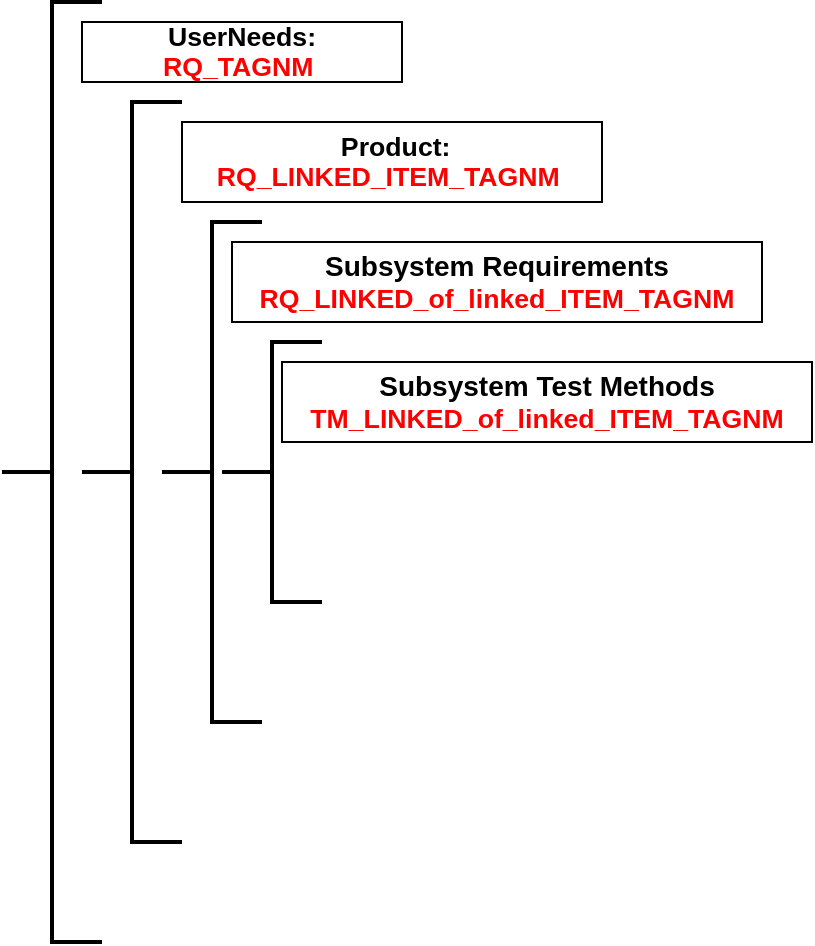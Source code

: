 <mxfile version="17.4.0" type="github">
  <diagram id="kBtVZpb1yjQXhwOXGq0u" name="Page-1">
    <mxGraphModel dx="1038" dy="1647" grid="1" gridSize="10" guides="1" tooltips="1" connect="1" arrows="1" fold="1" page="1" pageScale="1" pageWidth="850" pageHeight="1100" math="0" shadow="0">
      <root>
        <mxCell id="0" />
        <mxCell id="1" parent="0" />
        <mxCell id="b1GaItpG7e14GQJkUow8-6" value="" style="strokeWidth=2;html=1;shape=mxgraph.flowchart.annotation_2;align=left;labelPosition=right;pointerEvents=1;" parent="1" vertex="1">
          <mxGeometry x="350" y="-500" width="50" height="370" as="geometry" />
        </mxCell>
        <mxCell id="b1GaItpG7e14GQJkUow8-7" value="" style="strokeWidth=2;html=1;shape=mxgraph.flowchart.annotation_2;align=left;labelPosition=right;pointerEvents=1;" parent="1" vertex="1">
          <mxGeometry x="310" y="-550" width="50" height="470" as="geometry" />
        </mxCell>
        <mxCell id="b1GaItpG7e14GQJkUow8-11" value="&lt;b&gt;&lt;span style=&quot;font-size: 10.0pt ; line-height: 107% ; font-family: &amp;#34;calibri&amp;#34; , sans-serif&quot;&gt;UserNeeds:&lt;br&gt;&lt;span style=&quot;color: red&quot;&gt;RQ_TAGNM&amp;nbsp;&lt;/span&gt;&lt;/span&gt;&lt;/b&gt;" style="rounded=0;whiteSpace=wrap;html=1;" parent="1" vertex="1">
          <mxGeometry x="350" y="-540" width="160" height="30" as="geometry" />
        </mxCell>
        <mxCell id="b1GaItpG7e14GQJkUow8-13" value="&lt;b&gt;&lt;span style=&quot;font-size: 10.0pt ; line-height: 107% ; font-family: &amp;#34;calibri&amp;#34; , sans-serif&quot;&gt;&amp;nbsp; Product:&amp;nbsp;&lt;br&gt;&lt;/span&gt;&lt;span style=&quot;font-size: 10.0pt ; line-height: 107% ; font-family: &amp;#34;calibri&amp;#34; , sans-serif ; color: red&quot;&gt;RQ_LINKED_ITEM_TAGNM&lt;/span&gt;&lt;span style=&quot;font-size: 10.0pt ; line-height: 107% ; font-family: &amp;#34;calibri&amp;#34; , sans-serif ; color: red&quot;&gt;&amp;nbsp;&lt;/span&gt;&lt;/b&gt;" style="rounded=0;whiteSpace=wrap;html=1;" parent="1" vertex="1">
          <mxGeometry x="400" y="-490" width="210" height="40" as="geometry" />
        </mxCell>
        <mxCell id="b1GaItpG7e14GQJkUow8-14" value="" style="strokeWidth=2;html=1;shape=mxgraph.flowchart.annotation_2;align=left;labelPosition=right;pointerEvents=1;" parent="1" vertex="1">
          <mxGeometry x="390" y="-440" width="50" height="250" as="geometry" />
        </mxCell>
        <mxCell id="b1GaItpG7e14GQJkUow8-15" value="&lt;b&gt;&lt;span style=&quot;font-size: 10.5pt ; line-height: 107% ; font-family: &amp;#34;arial&amp;#34; , sans-serif&quot;&gt;Subsystem Requirements&lt;br&gt;&lt;/span&gt;&lt;/b&gt;&lt;b&gt;&lt;span style=&quot;font-size: 10pt ; line-height: 14.267px ; font-family: &amp;#34;calibri&amp;#34; , sans-serif ; color: red&quot;&gt;RQ_LINKED_of_linked_ITEM_TAGNM&lt;/span&gt;&lt;/b&gt;&lt;b&gt;&lt;span style=&quot;font-size: 10.5pt ; line-height: 107% ; font-family: &amp;#34;arial&amp;#34; , sans-serif&quot;&gt;&lt;br&gt;&lt;/span&gt;&lt;/b&gt;" style="rounded=0;whiteSpace=wrap;html=1;" parent="1" vertex="1">
          <mxGeometry x="425" y="-430" width="265" height="40" as="geometry" />
        </mxCell>
        <mxCell id="b1GaItpG7e14GQJkUow8-16" value="" style="strokeWidth=2;html=1;shape=mxgraph.flowchart.annotation_2;align=left;labelPosition=right;pointerEvents=1;" parent="1" vertex="1">
          <mxGeometry x="420" y="-380" width="50" height="130" as="geometry" />
        </mxCell>
        <mxCell id="b1GaItpG7e14GQJkUow8-17" value="&lt;b&gt;&lt;span style=&quot;font-size: 10.5pt ; line-height: 107% ; font-family: &amp;#34;arial&amp;#34; , sans-serif&quot;&gt;Subsystem Test Methods&lt;br&gt;&lt;/span&gt;&lt;/b&gt;&lt;b&gt;&lt;span style=&quot;font-size: 10pt ; line-height: 14.267px ; font-family: &amp;#34;calibri&amp;#34; , sans-serif ; color: red&quot;&gt;TM_LINKED_of_linked_ITEM_TAGNM&lt;/span&gt;&lt;/b&gt;&lt;b&gt;&lt;span style=&quot;font-size: 10.5pt ; line-height: 107% ; font-family: &amp;#34;arial&amp;#34; , sans-serif&quot;&gt;&lt;br&gt;&lt;/span&gt;&lt;/b&gt;" style="rounded=0;whiteSpace=wrap;html=1;" parent="1" vertex="1">
          <mxGeometry x="450" y="-370" width="265" height="40" as="geometry" />
        </mxCell>
      </root>
    </mxGraphModel>
  </diagram>
</mxfile>
